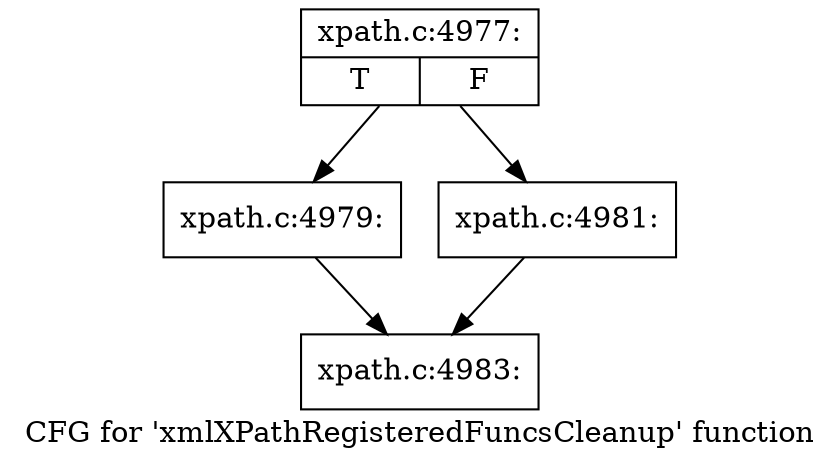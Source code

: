 digraph "CFG for 'xmlXPathRegisteredFuncsCleanup' function" {
	label="CFG for 'xmlXPathRegisteredFuncsCleanup' function";

	Node0x55e6b25eaf10 [shape=record,label="{xpath.c:4977:|{<s0>T|<s1>F}}"];
	Node0x55e6b25eaf10 -> Node0x55e6b2411070;
	Node0x55e6b25eaf10 -> Node0x55e6b24110c0;
	Node0x55e6b2411070 [shape=record,label="{xpath.c:4979:}"];
	Node0x55e6b2411070 -> Node0x55e6b25eadd0;
	Node0x55e6b24110c0 [shape=record,label="{xpath.c:4981:}"];
	Node0x55e6b24110c0 -> Node0x55e6b25eadd0;
	Node0x55e6b25eadd0 [shape=record,label="{xpath.c:4983:}"];
}
